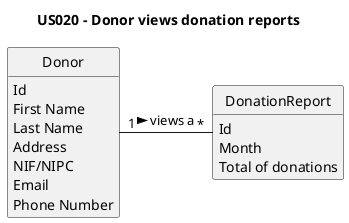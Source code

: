 @startuml
skinparam monochrome true
skinparam packageStyle rectangle
skinparam shadowing false

skinparam classAttributeIconSize 0

hide circle
hide methods

title US020 - Donor views donation reports

class DonationReport {
    Id
    Month
    Total of donations
}

class Donor {
    Id
    First Name
    Last Name
    Address
    NIF/NIPC
    Email
    Phone Number
}


Donor "1   " - "   *" DonationReport : views a >

@enduml